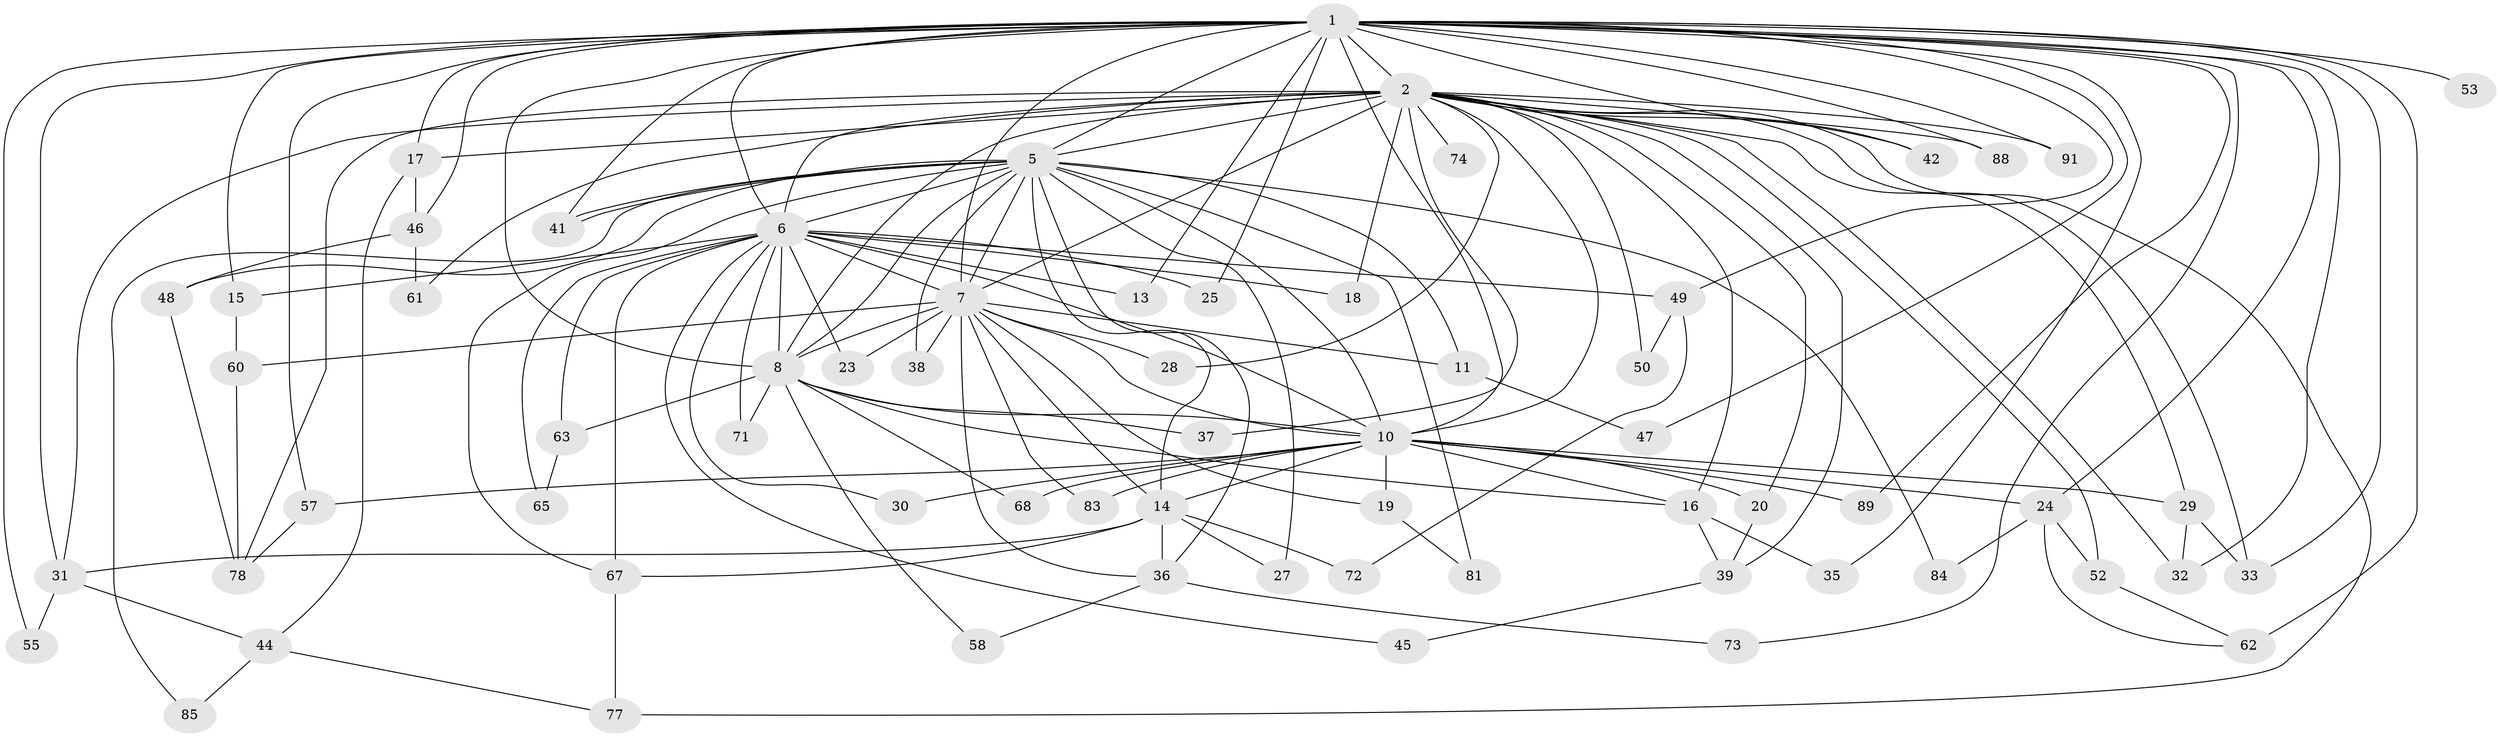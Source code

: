 // Generated by graph-tools (version 1.1) at 2025/51/02/27/25 19:51:47]
// undirected, 65 vertices, 148 edges
graph export_dot {
graph [start="1"]
  node [color=gray90,style=filled];
  1 [super="+3"];
  2 [super="+4"];
  5 [super="+22"];
  6 [super="+26"];
  7 [super="+21"];
  8 [super="+9"];
  10 [super="+12"];
  11;
  13;
  14 [super="+56"];
  15;
  16 [super="+34"];
  17;
  18 [super="+64"];
  19;
  20 [super="+76"];
  23;
  24 [super="+59"];
  25;
  27;
  28 [super="+69"];
  29 [super="+54"];
  30;
  31 [super="+40"];
  32 [super="+66"];
  33;
  35;
  36 [super="+43"];
  37;
  38;
  39 [super="+51"];
  41 [super="+80"];
  42;
  44 [super="+79"];
  45;
  46;
  47;
  48;
  49;
  50;
  52 [super="+90"];
  53 [super="+87"];
  55;
  57 [super="+86"];
  58;
  60;
  61;
  62 [super="+75"];
  63;
  65;
  67 [super="+70"];
  68;
  71;
  72;
  73;
  74;
  77;
  78 [super="+82"];
  81;
  83;
  84;
  85;
  88;
  89;
  91;
  1 -- 2 [weight=4];
  1 -- 5 [weight=2];
  1 -- 6 [weight=2];
  1 -- 7 [weight=2];
  1 -- 8 [weight=4];
  1 -- 10 [weight=2];
  1 -- 17;
  1 -- 25;
  1 -- 33;
  1 -- 42;
  1 -- 47;
  1 -- 53 [weight=3];
  1 -- 55;
  1 -- 57;
  1 -- 88;
  1 -- 91;
  1 -- 73;
  1 -- 13;
  1 -- 15;
  1 -- 24;
  1 -- 89;
  1 -- 32;
  1 -- 35;
  1 -- 46;
  1 -- 49;
  1 -- 62 [weight=2];
  1 -- 41;
  1 -- 31;
  2 -- 5 [weight=2];
  2 -- 6 [weight=2];
  2 -- 7 [weight=2];
  2 -- 8 [weight=4];
  2 -- 10 [weight=3];
  2 -- 29;
  2 -- 31;
  2 -- 32;
  2 -- 33;
  2 -- 42;
  2 -- 52;
  2 -- 61;
  2 -- 74 [weight=2];
  2 -- 77;
  2 -- 78;
  2 -- 88;
  2 -- 91;
  2 -- 20 [weight=2];
  2 -- 16;
  2 -- 17;
  2 -- 18;
  2 -- 28;
  2 -- 37;
  2 -- 39;
  2 -- 50;
  5 -- 6 [weight=2];
  5 -- 7;
  5 -- 8 [weight=2];
  5 -- 10;
  5 -- 11;
  5 -- 27;
  5 -- 38;
  5 -- 41;
  5 -- 41;
  5 -- 48;
  5 -- 67;
  5 -- 81;
  5 -- 84;
  5 -- 85;
  5 -- 36;
  5 -- 14;
  6 -- 7;
  6 -- 8 [weight=2];
  6 -- 10;
  6 -- 13;
  6 -- 15;
  6 -- 18 [weight=2];
  6 -- 23;
  6 -- 25;
  6 -- 63;
  6 -- 65;
  6 -- 67;
  6 -- 71;
  6 -- 49;
  6 -- 45;
  6 -- 30;
  7 -- 8 [weight=2];
  7 -- 10;
  7 -- 11;
  7 -- 14;
  7 -- 19;
  7 -- 23;
  7 -- 28 [weight=2];
  7 -- 36;
  7 -- 38;
  7 -- 60;
  7 -- 83;
  8 -- 10 [weight=2];
  8 -- 16;
  8 -- 58;
  8 -- 63;
  8 -- 71;
  8 -- 68;
  8 -- 37;
  10 -- 14;
  10 -- 19;
  10 -- 20;
  10 -- 30;
  10 -- 68;
  10 -- 83;
  10 -- 89;
  10 -- 24;
  10 -- 57;
  10 -- 29;
  10 -- 16;
  11 -- 47;
  14 -- 27;
  14 -- 31;
  14 -- 36;
  14 -- 72;
  14 -- 67;
  15 -- 60;
  16 -- 35;
  16 -- 39;
  17 -- 44;
  17 -- 46;
  19 -- 81;
  20 -- 39;
  24 -- 52;
  24 -- 62;
  24 -- 84;
  29 -- 33;
  29 -- 32;
  31 -- 44;
  31 -- 55;
  36 -- 58;
  36 -- 73;
  39 -- 45;
  44 -- 85;
  44 -- 77;
  46 -- 48;
  46 -- 61;
  48 -- 78;
  49 -- 50;
  49 -- 72;
  52 -- 62;
  57 -- 78;
  60 -- 78;
  63 -- 65;
  67 -- 77;
}
